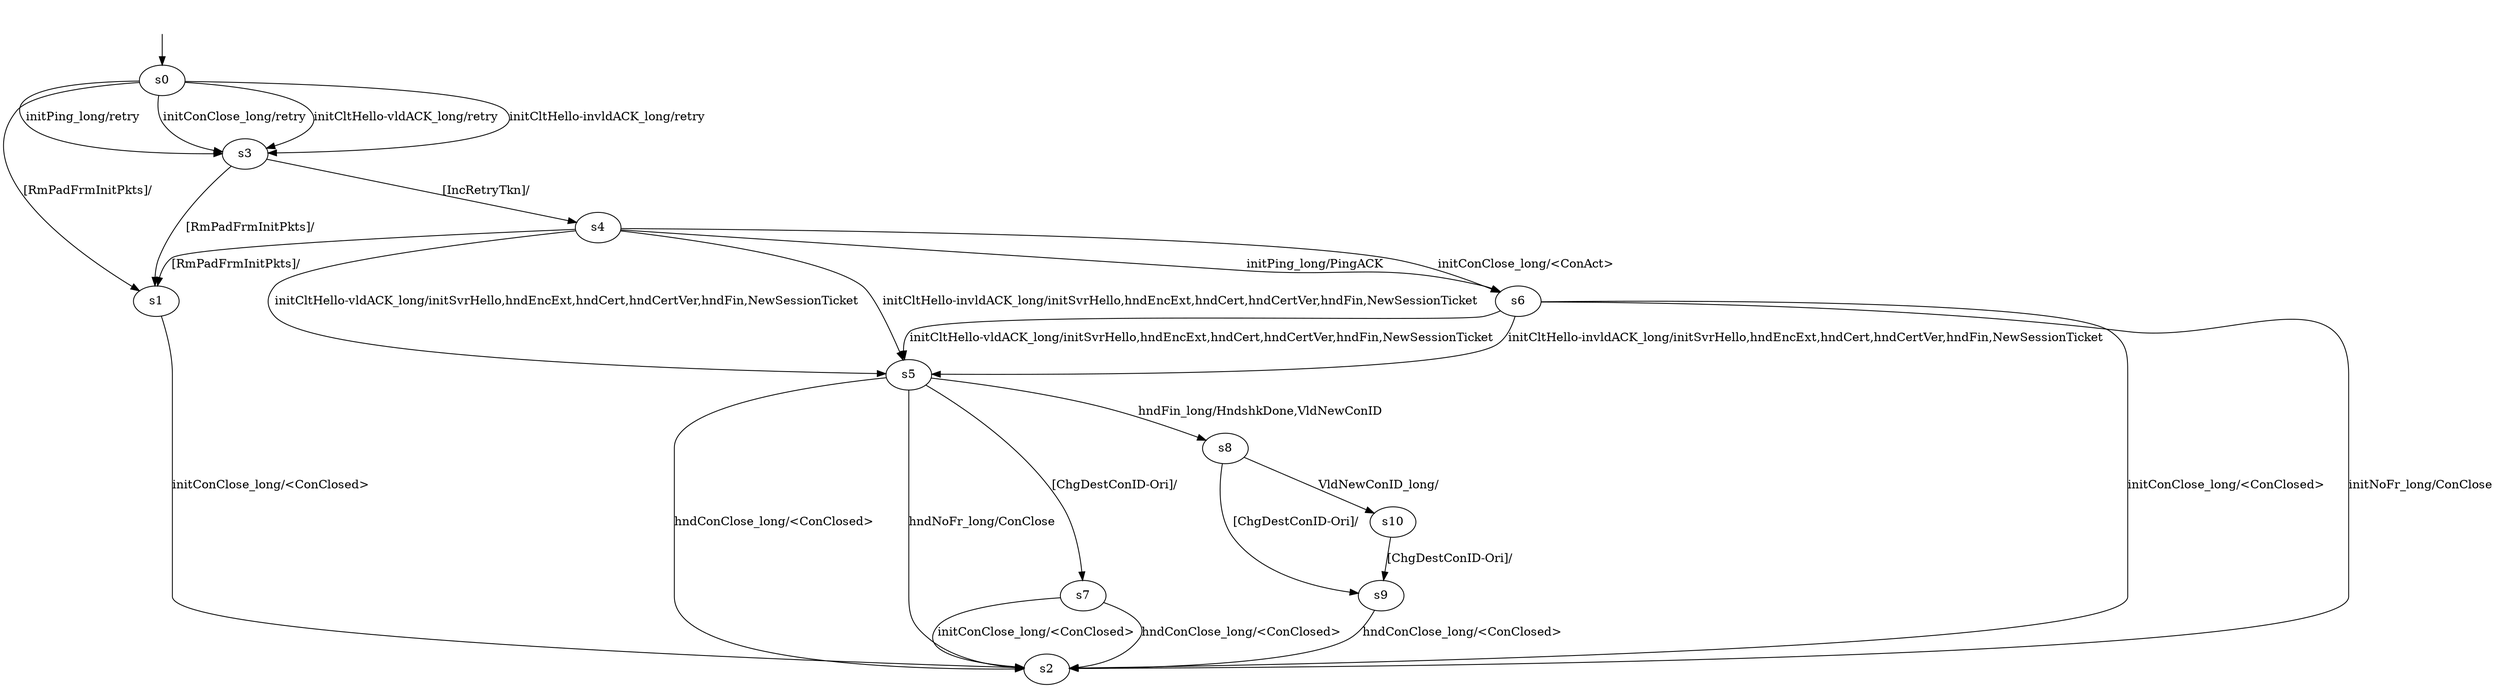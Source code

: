 digraph "../results/aioquicModels/aioquic-BWR-BWR-l-0/learnedModel" {
s0 [label=s0];
s1 [label=s1];
s2 [label=s2];
s3 [label=s3];
s4 [label=s4];
s5 [label=s5];
s6 [label=s6];
s7 [label=s7];
s8 [label=s8];
s9 [label=s9];
s10 [label=s10];
s0 -> s3  [label="initPing_long/retry "];
s0 -> s3  [label="initConClose_long/retry "];
s0 -> s3  [label="initCltHello-vldACK_long/retry "];
s0 -> s3  [label="initCltHello-invldACK_long/retry "];
s0 -> s1  [label="[RmPadFrmInitPkts]/ "];
s1 -> s2  [label="initConClose_long/<ConClosed> "];
s3 -> s1  [label="[RmPadFrmInitPkts]/ "];
s3 -> s4  [label="[IncRetryTkn]/ "];
s4 -> s6  [label="initPing_long/PingACK "];
s4 -> s6  [label="initConClose_long/<ConAct> "];
s4 -> s5  [label="initCltHello-vldACK_long/initSvrHello,hndEncExt,hndCert,hndCertVer,hndFin,NewSessionTicket "];
s4 -> s5  [label="initCltHello-invldACK_long/initSvrHello,hndEncExt,hndCert,hndCertVer,hndFin,NewSessionTicket "];
s4 -> s1  [label="[RmPadFrmInitPkts]/ "];
s5 -> s8  [label="hndFin_long/HndshkDone,VldNewConID "];
s5 -> s2  [label="hndConClose_long/<ConClosed> "];
s5 -> s2  [label="hndNoFr_long/ConClose "];
s5 -> s7  [label="[ChgDestConID-Ori]/ "];
s6 -> s2  [label="initConClose_long/<ConClosed> "];
s6 -> s5  [label="initCltHello-vldACK_long/initSvrHello,hndEncExt,hndCert,hndCertVer,hndFin,NewSessionTicket "];
s6 -> s5  [label="initCltHello-invldACK_long/initSvrHello,hndEncExt,hndCert,hndCertVer,hndFin,NewSessionTicket "];
s6 -> s2  [label="initNoFr_long/ConClose "];
s7 -> s2  [label="initConClose_long/<ConClosed> "];
s7 -> s2  [label="hndConClose_long/<ConClosed> "];
s8 -> s10  [label="VldNewConID_long/ "];
s8 -> s9  [label="[ChgDestConID-Ori]/ "];
s9 -> s2  [label="hndConClose_long/<ConClosed> "];
s10 -> s9  [label="[ChgDestConID-Ori]/ "];
__start0 [label="", shape=none];
__start0 -> s0  [label=""];
}
